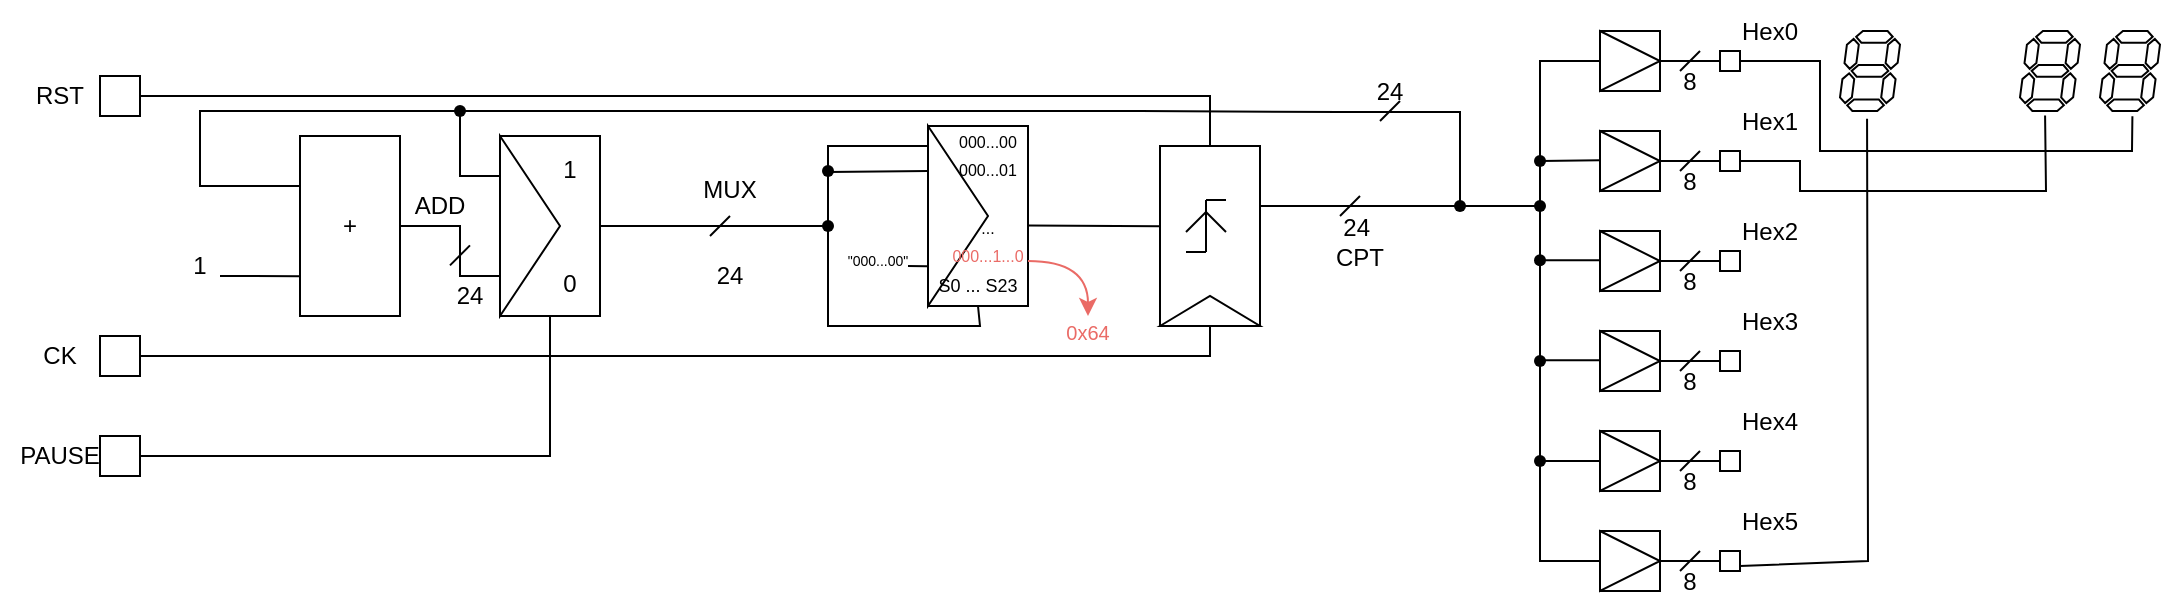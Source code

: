 <mxfile version="28.2.5">
  <diagram name="Page-1" id="4VCys80fIXsNl4EApBjB">
    <mxGraphModel dx="785" dy="477" grid="1" gridSize="10" guides="1" tooltips="1" connect="1" arrows="1" fold="1" page="1" pageScale="1" pageWidth="827" pageHeight="1169" math="0" shadow="0">
      <root>
        <mxCell id="0" />
        <mxCell id="1" parent="0" />
        <mxCell id="50cx5ybg6WjsTkt2_30P-1" value="+" style="rounded=0;whiteSpace=wrap;html=1;" vertex="1" parent="1">
          <mxGeometry x="160" y="85" width="50" height="90" as="geometry" />
        </mxCell>
        <mxCell id="50cx5ybg6WjsTkt2_30P-2" value="" style="group;rotation=-90;" vertex="1" connectable="0" parent="1">
          <mxGeometry x="570" y="130" width="90" height="70" as="geometry" />
        </mxCell>
        <mxCell id="50cx5ybg6WjsTkt2_30P-3" value="" style="rounded=0;whiteSpace=wrap;html=1;rotation=-90;" vertex="1" parent="50cx5ybg6WjsTkt2_30P-2">
          <mxGeometry y="-20" width="90" height="50" as="geometry" />
        </mxCell>
        <mxCell id="50cx5ybg6WjsTkt2_30P-4" value="" style="group;rotation=-90;" vertex="1" connectable="0" parent="50cx5ybg6WjsTkt2_30P-2">
          <mxGeometry x="30" y="-10" width="26" height="20" as="geometry" />
        </mxCell>
        <mxCell id="50cx5ybg6WjsTkt2_30P-5" value="" style="endArrow=none;html=1;rounded=0;" edge="1" parent="50cx5ybg6WjsTkt2_30P-4">
          <mxGeometry width="50" height="50" relative="1" as="geometry">
            <mxPoint x="13" y="23" as="sourcePoint" />
            <mxPoint x="13" y="-3" as="targetPoint" />
          </mxGeometry>
        </mxCell>
        <mxCell id="50cx5ybg6WjsTkt2_30P-6" value="" style="endArrow=none;html=1;rounded=0;" edge="1" parent="50cx5ybg6WjsTkt2_30P-4">
          <mxGeometry width="50" height="50" relative="1" as="geometry">
            <mxPoint x="13" y="23" as="sourcePoint" />
            <mxPoint x="3" y="23" as="targetPoint" />
          </mxGeometry>
        </mxCell>
        <mxCell id="50cx5ybg6WjsTkt2_30P-7" value="" style="endArrow=none;html=1;rounded=0;" edge="1" parent="50cx5ybg6WjsTkt2_30P-4">
          <mxGeometry width="50" height="50" relative="1" as="geometry">
            <mxPoint x="23" y="-3" as="sourcePoint" />
            <mxPoint x="13" y="-3" as="targetPoint" />
          </mxGeometry>
        </mxCell>
        <mxCell id="50cx5ybg6WjsTkt2_30P-8" value="" style="endArrow=none;html=1;rounded=0;" edge="1" parent="50cx5ybg6WjsTkt2_30P-4">
          <mxGeometry width="50" height="50" relative="1" as="geometry">
            <mxPoint x="13" y="3" as="sourcePoint" />
            <mxPoint x="3" y="13" as="targetPoint" />
            <Array as="points">
              <mxPoint x="13" y="3" />
            </Array>
          </mxGeometry>
        </mxCell>
        <mxCell id="50cx5ybg6WjsTkt2_30P-9" value="" style="endArrow=none;html=1;rounded=0;" edge="1" parent="50cx5ybg6WjsTkt2_30P-4">
          <mxGeometry width="50" height="50" relative="1" as="geometry">
            <mxPoint x="13" y="3" as="sourcePoint" />
            <mxPoint x="23" y="13" as="targetPoint" />
          </mxGeometry>
        </mxCell>
        <mxCell id="50cx5ybg6WjsTkt2_30P-10" value="" style="triangle;whiteSpace=wrap;html=1;rotation=-90;" vertex="1" parent="50cx5ybg6WjsTkt2_30P-2">
          <mxGeometry x="37.5" y="17.5" width="15" height="50" as="geometry" />
        </mxCell>
        <mxCell id="50cx5ybg6WjsTkt2_30P-11" value="" style="endArrow=none;html=1;rounded=0;entryX=0.004;entryY=0.779;entryDx=0;entryDy=0;entryPerimeter=0;" edge="1" parent="1" target="50cx5ybg6WjsTkt2_30P-1">
          <mxGeometry width="50" height="50" relative="1" as="geometry">
            <mxPoint x="120" y="155" as="sourcePoint" />
            <mxPoint x="130" y="205" as="targetPoint" />
          </mxGeometry>
        </mxCell>
        <mxCell id="50cx5ybg6WjsTkt2_30P-12" value="" style="verticalLabelPosition=bottom;shadow=0;dashed=0;align=center;html=1;verticalAlign=top;shape=mxgraph.electrical.opto_electronics.7_segment_display;pointerEvents=1;" vertex="1" parent="1">
          <mxGeometry x="930" y="32.5" width="30" height="40" as="geometry" />
        </mxCell>
        <mxCell id="50cx5ybg6WjsTkt2_30P-13" value="" style="verticalLabelPosition=bottom;shadow=0;dashed=0;align=center;html=1;verticalAlign=top;shape=mxgraph.electrical.opto_electronics.7_segment_display;pointerEvents=1;" vertex="1" parent="1">
          <mxGeometry x="1020" y="32.5" width="30" height="40" as="geometry" />
        </mxCell>
        <mxCell id="50cx5ybg6WjsTkt2_30P-14" value="" style="verticalLabelPosition=bottom;shadow=0;dashed=0;align=center;html=1;verticalAlign=top;shape=mxgraph.electrical.opto_electronics.7_segment_display;pointerEvents=1;" vertex="1" parent="1">
          <mxGeometry x="1060" y="32.5" width="30" height="40" as="geometry" />
        </mxCell>
        <mxCell id="50cx5ybg6WjsTkt2_30P-15" value="1" style="text;html=1;align=center;verticalAlign=middle;whiteSpace=wrap;rounded=0;" vertex="1" parent="1">
          <mxGeometry x="100" y="135" width="20" height="30" as="geometry" />
        </mxCell>
        <mxCell id="50cx5ybg6WjsTkt2_30P-16" value="" style="endArrow=none;html=1;rounded=0;entryX=0;entryY=0.5;entryDx=0;entryDy=0;exitX=1;exitY=0.5;exitDx=0;exitDy=0;" edge="1" parent="1" source="50cx5ybg6WjsTkt2_30P-17" target="50cx5ybg6WjsTkt2_30P-10">
          <mxGeometry width="50" height="50" relative="1" as="geometry">
            <mxPoint x="180" y="195" as="sourcePoint" />
            <mxPoint x="230" y="235" as="targetPoint" />
            <Array as="points">
              <mxPoint x="290" y="195" />
              <mxPoint x="425" y="195" />
              <mxPoint x="615" y="195" />
            </Array>
          </mxGeometry>
        </mxCell>
        <mxCell id="50cx5ybg6WjsTkt2_30P-17" value="" style="rounded=0;whiteSpace=wrap;html=1;" vertex="1" parent="1">
          <mxGeometry x="60" y="185" width="20" height="20" as="geometry" />
        </mxCell>
        <mxCell id="50cx5ybg6WjsTkt2_30P-18" value="" style="rounded=0;whiteSpace=wrap;html=1;" vertex="1" parent="1">
          <mxGeometry x="60" y="55" width="20" height="20" as="geometry" />
        </mxCell>
        <mxCell id="50cx5ybg6WjsTkt2_30P-19" value="" style="endArrow=none;html=1;rounded=0;entryX=1;entryY=0.5;entryDx=0;entryDy=0;exitX=1;exitY=0.5;exitDx=0;exitDy=0;" edge="1" parent="1" source="50cx5ybg6WjsTkt2_30P-18" target="50cx5ybg6WjsTkt2_30P-3">
          <mxGeometry width="50" height="50" relative="1" as="geometry">
            <mxPoint x="290" y="335" as="sourcePoint" />
            <mxPoint x="340" y="285" as="targetPoint" />
            <Array as="points">
              <mxPoint x="425" y="65" />
              <mxPoint x="615" y="65" />
            </Array>
          </mxGeometry>
        </mxCell>
        <mxCell id="50cx5ybg6WjsTkt2_30P-20" value="" style="endArrow=none;html=1;rounded=0;" edge="1" parent="1">
          <mxGeometry width="50" height="50" relative="1" as="geometry">
            <mxPoint x="235" y="149.67" as="sourcePoint" />
            <mxPoint x="245" y="139.67" as="targetPoint" />
          </mxGeometry>
        </mxCell>
        <mxCell id="50cx5ybg6WjsTkt2_30P-21" value="" style="endArrow=none;html=1;rounded=0;exitDx=0;exitDy=0;entryX=0.5;entryY=1;entryDx=0;entryDy=0;" edge="1" parent="1" source="50cx5ybg6WjsTkt2_30P-133" target="50cx5ybg6WjsTkt2_30P-109">
          <mxGeometry width="50" height="50" relative="1" as="geometry">
            <mxPoint x="504" y="245" as="sourcePoint" />
            <mxPoint x="434" y="138" as="targetPoint" />
            <Array as="points">
              <mxPoint x="424" y="180" />
              <mxPoint x="460" y="180" />
              <mxPoint x="500" y="180" />
            </Array>
          </mxGeometry>
        </mxCell>
        <mxCell id="50cx5ybg6WjsTkt2_30P-22" value="" style="endArrow=none;html=1;rounded=0;" edge="1" parent="1">
          <mxGeometry width="50" height="50" relative="1" as="geometry">
            <mxPoint x="680" y="125" as="sourcePoint" />
            <mxPoint x="690" y="115" as="targetPoint" />
          </mxGeometry>
        </mxCell>
        <mxCell id="50cx5ybg6WjsTkt2_30P-23" value="24&amp;nbsp;&lt;div&gt;CPT&lt;/div&gt;" style="text;html=1;align=center;verticalAlign=middle;whiteSpace=wrap;rounded=0;" vertex="1" parent="1">
          <mxGeometry x="660" y="122.5" width="60" height="30" as="geometry" />
        </mxCell>
        <mxCell id="50cx5ybg6WjsTkt2_30P-24" value="" style="rounded=0;whiteSpace=wrap;html=1;" vertex="1" parent="1">
          <mxGeometry x="810" y="32.5" width="30" height="30" as="geometry" />
        </mxCell>
        <mxCell id="50cx5ybg6WjsTkt2_30P-25" value="" style="triangle;whiteSpace=wrap;html=1;" vertex="1" parent="1">
          <mxGeometry x="810" y="32.5" width="30" height="30" as="geometry" />
        </mxCell>
        <mxCell id="50cx5ybg6WjsTkt2_30P-26" value="" style="endArrow=none;html=1;rounded=0;entryX=0;entryY=0.5;entryDx=0;entryDy=0;exitX=0;exitY=0.5;exitDx=0;exitDy=0;" edge="1" parent="1" target="50cx5ybg6WjsTkt2_30P-25">
          <mxGeometry width="50" height="50" relative="1" as="geometry">
            <mxPoint x="810" y="297.5" as="sourcePoint" />
            <mxPoint x="720" y="242.5" as="targetPoint" />
            <Array as="points">
              <mxPoint x="780" y="297.5" />
              <mxPoint x="780" y="47.5" />
            </Array>
          </mxGeometry>
        </mxCell>
        <mxCell id="50cx5ybg6WjsTkt2_30P-28" value="" style="endArrow=none;html=1;rounded=0;entryX=1;entryY=0.5;entryDx=0;entryDy=0;" edge="1" parent="1" source="50cx5ybg6WjsTkt2_30P-30" target="50cx5ybg6WjsTkt2_30P-25">
          <mxGeometry width="50" height="50" relative="1" as="geometry">
            <mxPoint x="860" y="47.5" as="sourcePoint" />
            <mxPoint x="960" y="222.5" as="targetPoint" />
          </mxGeometry>
        </mxCell>
        <mxCell id="50cx5ybg6WjsTkt2_30P-29" value="" style="endArrow=none;html=1;rounded=0;entryX=1;entryY=0.5;entryDx=0;entryDy=0;" edge="1" parent="1" target="50cx5ybg6WjsTkt2_30P-30">
          <mxGeometry width="50" height="50" relative="1" as="geometry">
            <mxPoint x="860" y="47.5" as="sourcePoint" />
            <mxPoint x="840" y="47.5" as="targetPoint" />
          </mxGeometry>
        </mxCell>
        <mxCell id="50cx5ybg6WjsTkt2_30P-30" value="" style="rounded=0;whiteSpace=wrap;html=1;" vertex="1" parent="1">
          <mxGeometry x="870" y="42.5" width="10" height="10" as="geometry" />
        </mxCell>
        <mxCell id="50cx5ybg6WjsTkt2_30P-31" value="" style="endArrow=none;html=1;rounded=0;" edge="1" parent="1">
          <mxGeometry width="50" height="50" relative="1" as="geometry">
            <mxPoint x="850" y="52.5" as="sourcePoint" />
            <mxPoint x="860" y="42.5" as="targetPoint" />
          </mxGeometry>
        </mxCell>
        <mxCell id="50cx5ybg6WjsTkt2_30P-32" value="8" style="text;html=1;align=center;verticalAlign=middle;whiteSpace=wrap;rounded=0;" vertex="1" parent="1">
          <mxGeometry x="850" y="52.5" width="10" height="10" as="geometry" />
        </mxCell>
        <mxCell id="50cx5ybg6WjsTkt2_30P-33" value="" style="rounded=0;whiteSpace=wrap;html=1;" vertex="1" parent="1">
          <mxGeometry x="810" y="82.5" width="30" height="30" as="geometry" />
        </mxCell>
        <mxCell id="50cx5ybg6WjsTkt2_30P-34" value="" style="triangle;whiteSpace=wrap;html=1;" vertex="1" parent="1">
          <mxGeometry x="810" y="82.5" width="30" height="30" as="geometry" />
        </mxCell>
        <mxCell id="50cx5ybg6WjsTkt2_30P-35" value="" style="endArrow=none;html=1;rounded=0;entryX=1;entryY=0.5;entryDx=0;entryDy=0;" edge="1" parent="1" source="50cx5ybg6WjsTkt2_30P-37" target="50cx5ybg6WjsTkt2_30P-34">
          <mxGeometry width="50" height="50" relative="1" as="geometry">
            <mxPoint x="860" y="97.5" as="sourcePoint" />
            <mxPoint x="960" y="272.5" as="targetPoint" />
          </mxGeometry>
        </mxCell>
        <mxCell id="50cx5ybg6WjsTkt2_30P-36" value="" style="endArrow=none;html=1;rounded=0;entryX=1;entryY=0.5;entryDx=0;entryDy=0;" edge="1" parent="1" target="50cx5ybg6WjsTkt2_30P-37">
          <mxGeometry width="50" height="50" relative="1" as="geometry">
            <mxPoint x="860" y="97.5" as="sourcePoint" />
            <mxPoint x="840" y="97.5" as="targetPoint" />
          </mxGeometry>
        </mxCell>
        <mxCell id="50cx5ybg6WjsTkt2_30P-37" value="" style="rounded=0;whiteSpace=wrap;html=1;" vertex="1" parent="1">
          <mxGeometry x="870" y="92.5" width="10" height="10" as="geometry" />
        </mxCell>
        <mxCell id="50cx5ybg6WjsTkt2_30P-38" value="" style="endArrow=none;html=1;rounded=0;" edge="1" parent="1">
          <mxGeometry width="50" height="50" relative="1" as="geometry">
            <mxPoint x="850" y="102.5" as="sourcePoint" />
            <mxPoint x="860" y="92.5" as="targetPoint" />
          </mxGeometry>
        </mxCell>
        <mxCell id="50cx5ybg6WjsTkt2_30P-39" value="8" style="text;html=1;align=center;verticalAlign=middle;whiteSpace=wrap;rounded=0;" vertex="1" parent="1">
          <mxGeometry x="850" y="102.5" width="10" height="10" as="geometry" />
        </mxCell>
        <mxCell id="50cx5ybg6WjsTkt2_30P-40" value="" style="rounded=0;whiteSpace=wrap;html=1;" vertex="1" parent="1">
          <mxGeometry x="810" y="132.5" width="30" height="30" as="geometry" />
        </mxCell>
        <mxCell id="50cx5ybg6WjsTkt2_30P-41" value="" style="triangle;whiteSpace=wrap;html=1;" vertex="1" parent="1">
          <mxGeometry x="810" y="132.5" width="30" height="30" as="geometry" />
        </mxCell>
        <mxCell id="50cx5ybg6WjsTkt2_30P-42" value="" style="endArrow=none;html=1;rounded=0;entryX=1;entryY=0.5;entryDx=0;entryDy=0;" edge="1" parent="1" source="50cx5ybg6WjsTkt2_30P-44" target="50cx5ybg6WjsTkt2_30P-41">
          <mxGeometry width="50" height="50" relative="1" as="geometry">
            <mxPoint x="860" y="147.5" as="sourcePoint" />
            <mxPoint x="960" y="322.5" as="targetPoint" />
          </mxGeometry>
        </mxCell>
        <mxCell id="50cx5ybg6WjsTkt2_30P-43" value="" style="endArrow=none;html=1;rounded=0;entryX=1;entryY=0.5;entryDx=0;entryDy=0;" edge="1" parent="1" target="50cx5ybg6WjsTkt2_30P-44">
          <mxGeometry width="50" height="50" relative="1" as="geometry">
            <mxPoint x="860" y="147.5" as="sourcePoint" />
            <mxPoint x="840" y="147.5" as="targetPoint" />
          </mxGeometry>
        </mxCell>
        <mxCell id="50cx5ybg6WjsTkt2_30P-44" value="" style="rounded=0;whiteSpace=wrap;html=1;" vertex="1" parent="1">
          <mxGeometry x="870" y="142.5" width="10" height="10" as="geometry" />
        </mxCell>
        <mxCell id="50cx5ybg6WjsTkt2_30P-45" value="" style="endArrow=none;html=1;rounded=0;" edge="1" parent="1">
          <mxGeometry width="50" height="50" relative="1" as="geometry">
            <mxPoint x="850" y="152.5" as="sourcePoint" />
            <mxPoint x="860" y="142.5" as="targetPoint" />
          </mxGeometry>
        </mxCell>
        <mxCell id="50cx5ybg6WjsTkt2_30P-46" value="8" style="text;html=1;align=center;verticalAlign=middle;whiteSpace=wrap;rounded=0;" vertex="1" parent="1">
          <mxGeometry x="850" y="152.5" width="10" height="10" as="geometry" />
        </mxCell>
        <mxCell id="50cx5ybg6WjsTkt2_30P-47" value="" style="rounded=0;whiteSpace=wrap;html=1;" vertex="1" parent="1">
          <mxGeometry x="810" y="182.5" width="30" height="30" as="geometry" />
        </mxCell>
        <mxCell id="50cx5ybg6WjsTkt2_30P-48" value="" style="triangle;whiteSpace=wrap;html=1;" vertex="1" parent="1">
          <mxGeometry x="810" y="182.5" width="30" height="30" as="geometry" />
        </mxCell>
        <mxCell id="50cx5ybg6WjsTkt2_30P-49" value="" style="endArrow=none;html=1;rounded=0;entryX=1;entryY=0.5;entryDx=0;entryDy=0;" edge="1" parent="1" source="50cx5ybg6WjsTkt2_30P-51" target="50cx5ybg6WjsTkt2_30P-48">
          <mxGeometry width="50" height="50" relative="1" as="geometry">
            <mxPoint x="860" y="197.5" as="sourcePoint" />
            <mxPoint x="960" y="372.5" as="targetPoint" />
          </mxGeometry>
        </mxCell>
        <mxCell id="50cx5ybg6WjsTkt2_30P-50" value="" style="endArrow=none;html=1;rounded=0;entryX=1;entryY=0.5;entryDx=0;entryDy=0;" edge="1" parent="1" target="50cx5ybg6WjsTkt2_30P-51">
          <mxGeometry width="50" height="50" relative="1" as="geometry">
            <mxPoint x="860" y="197.5" as="sourcePoint" />
            <mxPoint x="840" y="197.5" as="targetPoint" />
          </mxGeometry>
        </mxCell>
        <mxCell id="50cx5ybg6WjsTkt2_30P-51" value="" style="rounded=0;whiteSpace=wrap;html=1;" vertex="1" parent="1">
          <mxGeometry x="870" y="192.5" width="10" height="10" as="geometry" />
        </mxCell>
        <mxCell id="50cx5ybg6WjsTkt2_30P-52" value="" style="endArrow=none;html=1;rounded=0;" edge="1" parent="1">
          <mxGeometry width="50" height="50" relative="1" as="geometry">
            <mxPoint x="850" y="202.5" as="sourcePoint" />
            <mxPoint x="860" y="192.5" as="targetPoint" />
          </mxGeometry>
        </mxCell>
        <mxCell id="50cx5ybg6WjsTkt2_30P-53" value="8" style="text;html=1;align=center;verticalAlign=middle;whiteSpace=wrap;rounded=0;" vertex="1" parent="1">
          <mxGeometry x="850" y="202.5" width="10" height="10" as="geometry" />
        </mxCell>
        <mxCell id="50cx5ybg6WjsTkt2_30P-54" value="" style="rounded=0;whiteSpace=wrap;html=1;" vertex="1" parent="1">
          <mxGeometry x="810" y="232.5" width="30" height="30" as="geometry" />
        </mxCell>
        <mxCell id="50cx5ybg6WjsTkt2_30P-55" value="" style="triangle;whiteSpace=wrap;html=1;" vertex="1" parent="1">
          <mxGeometry x="810" y="232.5" width="30" height="30" as="geometry" />
        </mxCell>
        <mxCell id="50cx5ybg6WjsTkt2_30P-56" value="" style="endArrow=none;html=1;rounded=0;entryX=1;entryY=0.5;entryDx=0;entryDy=0;" edge="1" parent="1" source="50cx5ybg6WjsTkt2_30P-58" target="50cx5ybg6WjsTkt2_30P-55">
          <mxGeometry width="50" height="50" relative="1" as="geometry">
            <mxPoint x="860" y="247.5" as="sourcePoint" />
            <mxPoint x="960" y="422.5" as="targetPoint" />
          </mxGeometry>
        </mxCell>
        <mxCell id="50cx5ybg6WjsTkt2_30P-57" value="" style="endArrow=none;html=1;rounded=0;entryX=1;entryY=0.5;entryDx=0;entryDy=0;" edge="1" parent="1" target="50cx5ybg6WjsTkt2_30P-58">
          <mxGeometry width="50" height="50" relative="1" as="geometry">
            <mxPoint x="860" y="247.5" as="sourcePoint" />
            <mxPoint x="840" y="247.5" as="targetPoint" />
          </mxGeometry>
        </mxCell>
        <mxCell id="50cx5ybg6WjsTkt2_30P-58" value="" style="rounded=0;whiteSpace=wrap;html=1;" vertex="1" parent="1">
          <mxGeometry x="870" y="242.5" width="10" height="10" as="geometry" />
        </mxCell>
        <mxCell id="50cx5ybg6WjsTkt2_30P-59" value="" style="endArrow=none;html=1;rounded=0;" edge="1" parent="1">
          <mxGeometry width="50" height="50" relative="1" as="geometry">
            <mxPoint x="850" y="252.5" as="sourcePoint" />
            <mxPoint x="860" y="242.5" as="targetPoint" />
          </mxGeometry>
        </mxCell>
        <mxCell id="50cx5ybg6WjsTkt2_30P-60" value="8" style="text;html=1;align=center;verticalAlign=middle;whiteSpace=wrap;rounded=0;" vertex="1" parent="1">
          <mxGeometry x="850" y="252.5" width="10" height="10" as="geometry" />
        </mxCell>
        <mxCell id="50cx5ybg6WjsTkt2_30P-61" value="" style="rounded=0;whiteSpace=wrap;html=1;" vertex="1" parent="1">
          <mxGeometry x="810" y="282.5" width="30" height="30" as="geometry" />
        </mxCell>
        <mxCell id="50cx5ybg6WjsTkt2_30P-62" value="" style="triangle;whiteSpace=wrap;html=1;" vertex="1" parent="1">
          <mxGeometry x="810" y="282.5" width="30" height="30" as="geometry" />
        </mxCell>
        <mxCell id="50cx5ybg6WjsTkt2_30P-63" value="" style="endArrow=none;html=1;rounded=0;entryX=1;entryY=0.5;entryDx=0;entryDy=0;" edge="1" parent="1" source="50cx5ybg6WjsTkt2_30P-65" target="50cx5ybg6WjsTkt2_30P-62">
          <mxGeometry width="50" height="50" relative="1" as="geometry">
            <mxPoint x="860" y="297.5" as="sourcePoint" />
            <mxPoint x="960" y="472.5" as="targetPoint" />
          </mxGeometry>
        </mxCell>
        <mxCell id="50cx5ybg6WjsTkt2_30P-64" value="" style="endArrow=none;html=1;rounded=0;entryX=1;entryY=0.5;entryDx=0;entryDy=0;" edge="1" parent="1" target="50cx5ybg6WjsTkt2_30P-65">
          <mxGeometry width="50" height="50" relative="1" as="geometry">
            <mxPoint x="860" y="297.5" as="sourcePoint" />
            <mxPoint x="840" y="297.5" as="targetPoint" />
          </mxGeometry>
        </mxCell>
        <mxCell id="50cx5ybg6WjsTkt2_30P-65" value="" style="rounded=0;whiteSpace=wrap;html=1;" vertex="1" parent="1">
          <mxGeometry x="870" y="292.5" width="10" height="10" as="geometry" />
        </mxCell>
        <mxCell id="50cx5ybg6WjsTkt2_30P-66" value="" style="endArrow=none;html=1;rounded=0;" edge="1" parent="1">
          <mxGeometry width="50" height="50" relative="1" as="geometry">
            <mxPoint x="850" y="302.5" as="sourcePoint" />
            <mxPoint x="860" y="292.5" as="targetPoint" />
          </mxGeometry>
        </mxCell>
        <mxCell id="50cx5ybg6WjsTkt2_30P-67" value="8" style="text;html=1;align=center;verticalAlign=middle;whiteSpace=wrap;rounded=0;" vertex="1" parent="1">
          <mxGeometry x="850" y="302.5" width="10" height="10" as="geometry" />
        </mxCell>
        <mxCell id="50cx5ybg6WjsTkt2_30P-68" value="" style="endArrow=none;html=1;rounded=0;entryX=0;entryY=0.5;entryDx=0;entryDy=0;" edge="1" parent="1" target="50cx5ybg6WjsTkt2_30P-55">
          <mxGeometry width="50" height="50" relative="1" as="geometry">
            <mxPoint x="780" y="247.5" as="sourcePoint" />
            <mxPoint x="730" y="292.5" as="targetPoint" />
          </mxGeometry>
        </mxCell>
        <mxCell id="50cx5ybg6WjsTkt2_30P-69" value="" style="endArrow=none;html=1;rounded=0;entryX=0;entryY=0.5;entryDx=0;entryDy=0;" edge="1" parent="1">
          <mxGeometry width="50" height="50" relative="1" as="geometry">
            <mxPoint x="780" y="197.17" as="sourcePoint" />
            <mxPoint x="810" y="197.17" as="targetPoint" />
          </mxGeometry>
        </mxCell>
        <mxCell id="50cx5ybg6WjsTkt2_30P-70" value="" style="endArrow=none;html=1;rounded=0;entryX=0;entryY=0.5;entryDx=0;entryDy=0;" edge="1" parent="1" source="50cx5ybg6WjsTkt2_30P-72">
          <mxGeometry width="50" height="50" relative="1" as="geometry">
            <mxPoint x="780" y="147.17" as="sourcePoint" />
            <mxPoint x="810" y="147.17" as="targetPoint" />
          </mxGeometry>
        </mxCell>
        <mxCell id="50cx5ybg6WjsTkt2_30P-71" value="" style="endArrow=none;html=1;rounded=0;entryX=0;entryY=0.5;entryDx=0;entryDy=0;" edge="1" parent="1" source="50cx5ybg6WjsTkt2_30P-106">
          <mxGeometry width="50" height="50" relative="1" as="geometry">
            <mxPoint x="780" y="97.17" as="sourcePoint" />
            <mxPoint x="810" y="97.17" as="targetPoint" />
          </mxGeometry>
        </mxCell>
        <mxCell id="50cx5ybg6WjsTkt2_30P-72" value="" style="shape=waypoint;sketch=0;fillStyle=solid;size=6;pointerEvents=1;points=[];fillColor=none;resizable=0;rotatable=0;perimeter=centerPerimeter;snapToPoint=1;" vertex="1" parent="1">
          <mxGeometry x="770" y="137.17" width="20" height="20" as="geometry" />
        </mxCell>
        <mxCell id="50cx5ybg6WjsTkt2_30P-73" value="" style="shape=waypoint;sketch=0;fillStyle=solid;size=6;pointerEvents=1;points=[];fillColor=none;resizable=0;rotatable=0;perimeter=centerPerimeter;snapToPoint=1;" vertex="1" parent="1">
          <mxGeometry x="770" y="187.5" width="20" height="20" as="geometry" />
        </mxCell>
        <mxCell id="50cx5ybg6WjsTkt2_30P-74" value="" style="shape=waypoint;sketch=0;fillStyle=solid;size=6;pointerEvents=1;points=[];fillColor=none;resizable=0;rotatable=0;perimeter=centerPerimeter;snapToPoint=1;" vertex="1" parent="1">
          <mxGeometry x="770" y="237.5" width="20" height="20" as="geometry" />
        </mxCell>
        <mxCell id="50cx5ybg6WjsTkt2_30P-75" value="CK" style="text;html=1;align=center;verticalAlign=middle;whiteSpace=wrap;rounded=0;" vertex="1" parent="1">
          <mxGeometry x="10" y="180" width="60" height="30" as="geometry" />
        </mxCell>
        <mxCell id="50cx5ybg6WjsTkt2_30P-76" value="RST" style="text;html=1;align=center;verticalAlign=middle;whiteSpace=wrap;rounded=0;" vertex="1" parent="1">
          <mxGeometry x="10" y="50" width="60" height="30" as="geometry" />
        </mxCell>
        <mxCell id="50cx5ybg6WjsTkt2_30P-77" value="Hex0" style="text;html=1;align=center;verticalAlign=middle;whiteSpace=wrap;rounded=0;" vertex="1" parent="1">
          <mxGeometry x="880" y="17.5" width="30" height="30" as="geometry" />
        </mxCell>
        <mxCell id="50cx5ybg6WjsTkt2_30P-78" value="Hex1" style="text;html=1;align=center;verticalAlign=middle;whiteSpace=wrap;rounded=0;" vertex="1" parent="1">
          <mxGeometry x="880" y="62.5" width="30" height="30" as="geometry" />
        </mxCell>
        <mxCell id="50cx5ybg6WjsTkt2_30P-79" value="Hex2" style="text;html=1;align=center;verticalAlign=middle;whiteSpace=wrap;rounded=0;" vertex="1" parent="1">
          <mxGeometry x="880" y="117.5" width="30" height="30" as="geometry" />
        </mxCell>
        <mxCell id="50cx5ybg6WjsTkt2_30P-80" value="Hex3" style="text;html=1;align=center;verticalAlign=middle;whiteSpace=wrap;rounded=0;" vertex="1" parent="1">
          <mxGeometry x="880" y="162.5" width="30" height="30" as="geometry" />
        </mxCell>
        <mxCell id="50cx5ybg6WjsTkt2_30P-81" value="Hex4" style="text;html=1;align=center;verticalAlign=middle;whiteSpace=wrap;rounded=0;" vertex="1" parent="1">
          <mxGeometry x="880" y="212.5" width="30" height="30" as="geometry" />
        </mxCell>
        <mxCell id="50cx5ybg6WjsTkt2_30P-82" value="Hex5" style="text;html=1;align=center;verticalAlign=middle;whiteSpace=wrap;rounded=0;" vertex="1" parent="1">
          <mxGeometry x="880" y="262.5" width="30" height="30" as="geometry" />
        </mxCell>
        <mxCell id="50cx5ybg6WjsTkt2_30P-83" value="" style="endArrow=none;html=1;rounded=0;exitX=1;exitY=0.75;exitDx=0;exitDy=0;entryX=0.451;entryY=1.098;entryDx=0;entryDy=0;entryPerimeter=0;" edge="1" parent="1" source="50cx5ybg6WjsTkt2_30P-65" target="50cx5ybg6WjsTkt2_30P-12">
          <mxGeometry width="50" height="50" relative="1" as="geometry">
            <mxPoint x="990" y="322.5" as="sourcePoint" />
            <mxPoint x="1040" y="272.5" as="targetPoint" />
            <Array as="points">
              <mxPoint x="944" y="297.5" />
            </Array>
          </mxGeometry>
        </mxCell>
        <mxCell id="50cx5ybg6WjsTkt2_30P-84" value="" style="endArrow=none;html=1;rounded=0;exitX=1;exitY=0.5;exitDx=0;exitDy=0;entryX=0.54;entryY=1.065;entryDx=0;entryDy=0;entryPerimeter=0;" edge="1" parent="1" source="50cx5ybg6WjsTkt2_30P-30" target="50cx5ybg6WjsTkt2_30P-14">
          <mxGeometry width="50" height="50" relative="1" as="geometry">
            <mxPoint x="980" y="162.5" as="sourcePoint" />
            <mxPoint x="1070" y="92.5" as="targetPoint" />
            <Array as="points">
              <mxPoint x="920" y="47.5" />
              <mxPoint x="920" y="92.5" />
              <mxPoint x="1076" y="92.5" />
            </Array>
          </mxGeometry>
        </mxCell>
        <mxCell id="50cx5ybg6WjsTkt2_30P-85" value="" style="endArrow=none;html=1;rounded=0;exitX=1;exitY=0.5;exitDx=0;exitDy=0;entryX=0.418;entryY=1.056;entryDx=0;entryDy=0;entryPerimeter=0;" edge="1" parent="1" source="50cx5ybg6WjsTkt2_30P-37" target="50cx5ybg6WjsTkt2_30P-13">
          <mxGeometry width="50" height="50" relative="1" as="geometry">
            <mxPoint x="1040" y="162.5" as="sourcePoint" />
            <mxPoint x="1090" y="112.5" as="targetPoint" />
            <Array as="points">
              <mxPoint x="910" y="97.5" />
              <mxPoint x="910" y="112.5" />
              <mxPoint x="1033" y="112.5" />
            </Array>
          </mxGeometry>
        </mxCell>
        <mxCell id="50cx5ybg6WjsTkt2_30P-86" value="" style="rounded=0;whiteSpace=wrap;html=1;strokeColor=#000000;" vertex="1" parent="1">
          <mxGeometry x="60" y="235" width="20" height="20" as="geometry" />
        </mxCell>
        <mxCell id="50cx5ybg6WjsTkt2_30P-87" value="PAUSE" style="text;html=1;align=center;verticalAlign=middle;whiteSpace=wrap;rounded=0;fontColor=#000000;" vertex="1" parent="1">
          <mxGeometry x="10" y="230" width="60" height="30" as="geometry" />
        </mxCell>
        <mxCell id="50cx5ybg6WjsTkt2_30P-88" value="" style="group" vertex="1" connectable="0" parent="1">
          <mxGeometry x="260" y="85" width="50" height="90" as="geometry" />
        </mxCell>
        <mxCell id="50cx5ybg6WjsTkt2_30P-89" value="" style="rounded=0;whiteSpace=wrap;html=1;" vertex="1" parent="50cx5ybg6WjsTkt2_30P-88">
          <mxGeometry width="50" height="90" as="geometry" />
        </mxCell>
        <mxCell id="50cx5ybg6WjsTkt2_30P-90" value="" style="triangle;whiteSpace=wrap;html=1;" vertex="1" parent="50cx5ybg6WjsTkt2_30P-88">
          <mxGeometry width="30" height="90" as="geometry" />
        </mxCell>
        <mxCell id="50cx5ybg6WjsTkt2_30P-91" value="1&lt;div&gt;&lt;br&gt;&lt;/div&gt;&lt;div&gt;&lt;br&gt;&lt;/div&gt;&lt;div&gt;&lt;br&gt;&lt;/div&gt;&lt;div&gt;0&lt;/div&gt;" style="text;html=1;align=center;verticalAlign=middle;whiteSpace=wrap;rounded=0;" vertex="1" parent="50cx5ybg6WjsTkt2_30P-88">
          <mxGeometry x="30" y="30" width="10" height="30" as="geometry" />
        </mxCell>
        <mxCell id="50cx5ybg6WjsTkt2_30P-92" value="" style="endArrow=none;html=1;rounded=0;exitX=1;exitY=0.5;exitDx=0;exitDy=0;entryX=0.5;entryY=1;entryDx=0;entryDy=0;" edge="1" parent="1" source="50cx5ybg6WjsTkt2_30P-86" target="50cx5ybg6WjsTkt2_30P-89">
          <mxGeometry width="50" height="50" relative="1" as="geometry">
            <mxPoint x="230" y="285" as="sourcePoint" />
            <mxPoint x="280" y="235" as="targetPoint" />
            <Array as="points">
              <mxPoint x="285" y="245" />
            </Array>
          </mxGeometry>
        </mxCell>
        <mxCell id="50cx5ybg6WjsTkt2_30P-93" value="" style="endArrow=none;html=1;rounded=0;" edge="1" parent="1" source="50cx5ybg6WjsTkt2_30P-27">
          <mxGeometry width="50" height="50" relative="1" as="geometry">
            <mxPoint x="670" y="119.73" as="sourcePoint" />
            <mxPoint x="780" y="120" as="targetPoint" />
            <Array as="points" />
          </mxGeometry>
        </mxCell>
        <mxCell id="50cx5ybg6WjsTkt2_30P-94" value="" style="endArrow=none;html=1;rounded=0;" edge="1" parent="1" source="50cx5ybg6WjsTkt2_30P-95">
          <mxGeometry width="50" height="50" relative="1" as="geometry">
            <mxPoint x="240" y="75" as="sourcePoint" />
            <mxPoint x="260" y="105" as="targetPoint" />
            <Array as="points">
              <mxPoint x="240" y="105" />
            </Array>
          </mxGeometry>
        </mxCell>
        <mxCell id="50cx5ybg6WjsTkt2_30P-95" value="" style="shape=waypoint;sketch=0;fillStyle=solid;size=6;pointerEvents=1;points=[];fillColor=none;resizable=0;rotatable=0;perimeter=centerPerimeter;snapToPoint=1;" vertex="1" parent="1">
          <mxGeometry x="230" y="62.5" width="20" height="20" as="geometry" />
        </mxCell>
        <mxCell id="50cx5ybg6WjsTkt2_30P-96" value="" style="endArrow=none;html=1;rounded=0;" edge="1" parent="1">
          <mxGeometry width="50" height="50" relative="1" as="geometry">
            <mxPoint x="160" y="110" as="sourcePoint" />
            <mxPoint x="740" y="120" as="targetPoint" />
            <Array as="points">
              <mxPoint x="110" y="110" />
              <mxPoint x="110" y="72.5" />
              <mxPoint x="320" y="72.5" />
              <mxPoint x="510" y="72.5" />
              <mxPoint x="580" y="72.5" />
              <mxPoint x="680" y="73" />
              <mxPoint x="740" y="73" />
            </Array>
          </mxGeometry>
        </mxCell>
        <mxCell id="50cx5ybg6WjsTkt2_30P-98" value="" style="endArrow=none;html=1;rounded=0;exitX=1;exitY=0.5;exitDx=0;exitDy=0;" edge="1" parent="1" source="50cx5ybg6WjsTkt2_30P-1">
          <mxGeometry width="50" height="50" relative="1" as="geometry">
            <mxPoint x="340" y="385" as="sourcePoint" />
            <mxPoint x="260" y="155" as="targetPoint" />
            <Array as="points">
              <mxPoint x="240" y="130" />
              <mxPoint x="240" y="155" />
            </Array>
          </mxGeometry>
        </mxCell>
        <mxCell id="50cx5ybg6WjsTkt2_30P-99" value="ADD" style="text;html=1;align=center;verticalAlign=middle;whiteSpace=wrap;rounded=0;" vertex="1" parent="1">
          <mxGeometry x="220" y="115" width="20" height="10" as="geometry" />
        </mxCell>
        <mxCell id="50cx5ybg6WjsTkt2_30P-100" value="24" style="text;html=1;align=center;verticalAlign=middle;whiteSpace=wrap;rounded=0;" vertex="1" parent="1">
          <mxGeometry x="240" y="150" width="10" height="30" as="geometry" />
        </mxCell>
        <mxCell id="50cx5ybg6WjsTkt2_30P-102" value="" style="endArrow=none;html=1;rounded=0;" edge="1" parent="1">
          <mxGeometry width="50" height="50" relative="1" as="geometry">
            <mxPoint x="365" y="135" as="sourcePoint" />
            <mxPoint x="375" y="125" as="targetPoint" />
          </mxGeometry>
        </mxCell>
        <mxCell id="50cx5ybg6WjsTkt2_30P-103" value="MUX&lt;div&gt;&lt;br&gt;&lt;/div&gt;&lt;div&gt;&lt;br&gt;&lt;/div&gt;&lt;div&gt;24&lt;/div&gt;" style="text;html=1;align=center;verticalAlign=middle;whiteSpace=wrap;rounded=0;" vertex="1" parent="1">
          <mxGeometry x="370" y="122.5" width="10" height="20" as="geometry" />
        </mxCell>
        <mxCell id="50cx5ybg6WjsTkt2_30P-104" value="" style="endArrow=none;html=1;rounded=0;" edge="1" parent="1">
          <mxGeometry width="50" height="50" relative="1" as="geometry">
            <mxPoint x="700" y="77.5" as="sourcePoint" />
            <mxPoint x="710" y="67.5" as="targetPoint" />
          </mxGeometry>
        </mxCell>
        <mxCell id="50cx5ybg6WjsTkt2_30P-105" value="" style="endArrow=none;html=1;rounded=0;entryDx=0;entryDy=0;" edge="1" parent="1" target="50cx5ybg6WjsTkt2_30P-106">
          <mxGeometry width="50" height="50" relative="1" as="geometry">
            <mxPoint x="780" y="97.17" as="sourcePoint" />
            <mxPoint x="810" y="97.17" as="targetPoint" />
          </mxGeometry>
        </mxCell>
        <mxCell id="50cx5ybg6WjsTkt2_30P-106" value="" style="shape=waypoint;sketch=0;fillStyle=solid;size=6;pointerEvents=1;points=[];fillColor=none;resizable=0;rotatable=0;perimeter=centerPerimeter;snapToPoint=1;" vertex="1" parent="1">
          <mxGeometry x="770" y="87.5" width="20" height="20" as="geometry" />
        </mxCell>
        <mxCell id="50cx5ybg6WjsTkt2_30P-107" value="24" style="text;html=1;align=center;verticalAlign=middle;whiteSpace=wrap;rounded=0;" vertex="1" parent="1">
          <mxGeometry x="680" y="47.5" width="50" height="30" as="geometry" />
        </mxCell>
        <mxCell id="50cx5ybg6WjsTkt2_30P-108" value="" style="group" vertex="1" connectable="0" parent="1">
          <mxGeometry x="474" y="80" width="60" height="90" as="geometry" />
        </mxCell>
        <mxCell id="50cx5ybg6WjsTkt2_30P-109" value="" style="rounded=0;whiteSpace=wrap;html=1;" vertex="1" parent="50cx5ybg6WjsTkt2_30P-108">
          <mxGeometry width="50" height="90" as="geometry" />
        </mxCell>
        <mxCell id="50cx5ybg6WjsTkt2_30P-110" value="" style="triangle;whiteSpace=wrap;html=1;" vertex="1" parent="50cx5ybg6WjsTkt2_30P-108">
          <mxGeometry width="30" height="90" as="geometry" />
        </mxCell>
        <mxCell id="50cx5ybg6WjsTkt2_30P-112" value="S0 ... S23" style="text;html=1;align=center;verticalAlign=middle;whiteSpace=wrap;rounded=0;fontSize=9;" vertex="1" parent="50cx5ybg6WjsTkt2_30P-108">
          <mxGeometry y="80" width="50" as="geometry" />
        </mxCell>
        <mxCell id="50cx5ybg6WjsTkt2_30P-113" value="&lt;font style=&quot;font-size: 8px;&quot;&gt;000...00&lt;/font&gt;&lt;div&gt;&lt;font style=&quot;font-size: 8px;&quot;&gt;000...01&lt;/font&gt;&lt;/div&gt;&lt;div&gt;&lt;br&gt;&lt;/div&gt;&lt;div&gt;&lt;font style=&quot;font-size: 8px;&quot;&gt;...&lt;br&gt;&lt;font style=&quot;color: rgb(234, 107, 102);&quot;&gt;000...1...0&lt;/font&gt;&lt;/font&gt;&lt;/div&gt;" style="text;html=1;align=center;verticalAlign=middle;whiteSpace=wrap;rounded=0;" vertex="1" parent="50cx5ybg6WjsTkt2_30P-108">
          <mxGeometry y="20" width="60" height="30" as="geometry" />
        </mxCell>
        <mxCell id="50cx5ybg6WjsTkt2_30P-27" value="" style="shape=waypoint;sketch=0;fillStyle=solid;size=6;pointerEvents=1;points=[];fillColor=none;resizable=0;rotatable=0;perimeter=centerPerimeter;snapToPoint=1;" vertex="1" parent="1">
          <mxGeometry x="770" y="110" width="20" height="20" as="geometry" />
        </mxCell>
        <mxCell id="50cx5ybg6WjsTkt2_30P-120" value="" style="endArrow=none;html=1;rounded=0;entryX=0;entryY=0.25;entryDx=0;entryDy=0;" edge="1" parent="1" source="50cx5ybg6WjsTkt2_30P-133" target="50cx5ybg6WjsTkt2_30P-109">
          <mxGeometry width="50" height="50" relative="1" as="geometry">
            <mxPoint x="424" y="140" as="sourcePoint" />
            <mxPoint x="474" y="150" as="targetPoint" />
            <Array as="points">
              <mxPoint x="424" y="103" />
            </Array>
          </mxGeometry>
        </mxCell>
        <mxCell id="50cx5ybg6WjsTkt2_30P-121" value="" style="endArrow=none;html=1;rounded=0;" edge="1" parent="1" source="50cx5ybg6WjsTkt2_30P-135">
          <mxGeometry width="50" height="50" relative="1" as="geometry">
            <mxPoint x="424" y="110" as="sourcePoint" />
            <mxPoint x="474" y="90" as="targetPoint" />
            <Array as="points">
              <mxPoint x="424" y="90" />
              <mxPoint x="444" y="90" />
            </Array>
          </mxGeometry>
        </mxCell>
        <mxCell id="50cx5ybg6WjsTkt2_30P-122" value="" style="endArrow=none;html=1;rounded=0;exitX=-0.016;exitY=0.779;exitDx=0;exitDy=0;exitPerimeter=0;" edge="1" parent="1" source="50cx5ybg6WjsTkt2_30P-110">
          <mxGeometry width="50" height="50" relative="1" as="geometry">
            <mxPoint x="394" y="190" as="sourcePoint" />
            <mxPoint x="464" y="150" as="targetPoint" />
          </mxGeometry>
        </mxCell>
        <mxCell id="50cx5ybg6WjsTkt2_30P-124" value="&lt;font style=&quot;font-size: 7px;&quot;&gt;&quot;000...00&quot;&lt;/font&gt;" style="text;html=1;align=center;verticalAlign=middle;whiteSpace=wrap;rounded=0;" vertex="1" parent="1">
          <mxGeometry x="434" y="140" width="30" height="12.5" as="geometry" />
        </mxCell>
        <mxCell id="50cx5ybg6WjsTkt2_30P-126" value="0x64" style="text;html=1;align=center;verticalAlign=middle;whiteSpace=wrap;rounded=0;fontColor=#EA6B66;fontSize=10;" vertex="1" parent="1">
          <mxGeometry x="544" y="175" width="20" height="15" as="geometry" />
        </mxCell>
        <mxCell id="50cx5ybg6WjsTkt2_30P-130" style="edgeStyle=orthogonalEdgeStyle;rounded=0;orthogonalLoop=1;jettySize=auto;html=1;exitX=1;exitY=0.75;exitDx=0;exitDy=0;curved=1;fontColor=#EA6B66;strokeColor=#EA6B66;" edge="1" parent="1" source="50cx5ybg6WjsTkt2_30P-109" target="50cx5ybg6WjsTkt2_30P-126">
          <mxGeometry relative="1" as="geometry" />
        </mxCell>
        <mxCell id="50cx5ybg6WjsTkt2_30P-132" value="" style="endArrow=none;html=1;rounded=0;entryX=0.554;entryY=0.007;entryDx=0;entryDy=0;entryPerimeter=0;" edge="1" parent="1" target="50cx5ybg6WjsTkt2_30P-3">
          <mxGeometry width="50" height="50" relative="1" as="geometry">
            <mxPoint x="524" y="129.73" as="sourcePoint" />
            <mxPoint x="544" y="130" as="targetPoint" />
            <Array as="points" />
          </mxGeometry>
        </mxCell>
        <mxCell id="50cx5ybg6WjsTkt2_30P-134" value="" style="endArrow=none;html=1;rounded=0;entryX=0.375;entryY=0.736;entryDx=0;entryDy=0;entryPerimeter=0;" edge="1" parent="1" source="50cx5ybg6WjsTkt2_30P-144" target="50cx5ybg6WjsTkt2_30P-27">
          <mxGeometry width="50" height="50" relative="1" as="geometry">
            <mxPoint x="640" y="120" as="sourcePoint" />
            <mxPoint x="720" y="135" as="targetPoint" />
            <Array as="points" />
          </mxGeometry>
        </mxCell>
        <mxCell id="50cx5ybg6WjsTkt2_30P-136" value="" style="endArrow=none;html=1;rounded=0;" edge="1" parent="1" target="50cx5ybg6WjsTkt2_30P-135">
          <mxGeometry width="50" height="50" relative="1" as="geometry">
            <mxPoint x="424" y="110" as="sourcePoint" />
            <mxPoint x="474" y="90" as="targetPoint" />
            <Array as="points" />
          </mxGeometry>
        </mxCell>
        <mxCell id="50cx5ybg6WjsTkt2_30P-135" value="" style="shape=waypoint;sketch=0;fillStyle=solid;size=6;pointerEvents=1;points=[];fillColor=none;resizable=0;rotatable=0;perimeter=centerPerimeter;snapToPoint=1;" vertex="1" parent="1">
          <mxGeometry x="414" y="92.5" width="20" height="20" as="geometry" />
        </mxCell>
        <mxCell id="50cx5ybg6WjsTkt2_30P-139" value="" style="endArrow=none;html=1;rounded=0;exitX=1;exitY=0.5;exitDx=0;exitDy=0;entryX=0.418;entryY=0.126;entryDx=0;entryDy=0;entryPerimeter=0;" edge="1" parent="1" source="50cx5ybg6WjsTkt2_30P-89" target="50cx5ybg6WjsTkt2_30P-133">
          <mxGeometry width="50" height="50" relative="1" as="geometry">
            <mxPoint x="430" y="160" as="sourcePoint" />
            <mxPoint x="480" y="110" as="targetPoint" />
          </mxGeometry>
        </mxCell>
        <mxCell id="50cx5ybg6WjsTkt2_30P-140" value="" style="endArrow=none;html=1;rounded=0;entryDx=0;entryDy=0;" edge="1" parent="1" target="50cx5ybg6WjsTkt2_30P-133">
          <mxGeometry width="50" height="50" relative="1" as="geometry">
            <mxPoint x="424" y="140" as="sourcePoint" />
            <mxPoint x="474" y="103" as="targetPoint" />
            <Array as="points" />
          </mxGeometry>
        </mxCell>
        <mxCell id="50cx5ybg6WjsTkt2_30P-133" value="" style="shape=waypoint;sketch=0;fillStyle=solid;size=6;pointerEvents=1;points=[];fillColor=none;resizable=0;rotatable=0;perimeter=centerPerimeter;snapToPoint=1;" vertex="1" parent="1">
          <mxGeometry x="414" y="120" width="20" height="20" as="geometry" />
        </mxCell>
        <mxCell id="50cx5ybg6WjsTkt2_30P-145" value="" style="endArrow=none;html=1;rounded=0;entryDx=0;entryDy=0;entryPerimeter=0;" edge="1" parent="1" target="50cx5ybg6WjsTkt2_30P-144">
          <mxGeometry width="50" height="50" relative="1" as="geometry">
            <mxPoint x="640" y="120" as="sourcePoint" />
            <mxPoint x="780" y="120" as="targetPoint" />
            <Array as="points" />
          </mxGeometry>
        </mxCell>
        <mxCell id="50cx5ybg6WjsTkt2_30P-144" value="" style="shape=waypoint;sketch=0;fillStyle=solid;size=6;pointerEvents=1;points=[];fillColor=none;resizable=0;rotatable=0;perimeter=centerPerimeter;snapToPoint=1;" vertex="1" parent="1">
          <mxGeometry x="730" y="110" width="20" height="20" as="geometry" />
        </mxCell>
      </root>
    </mxGraphModel>
  </diagram>
</mxfile>
